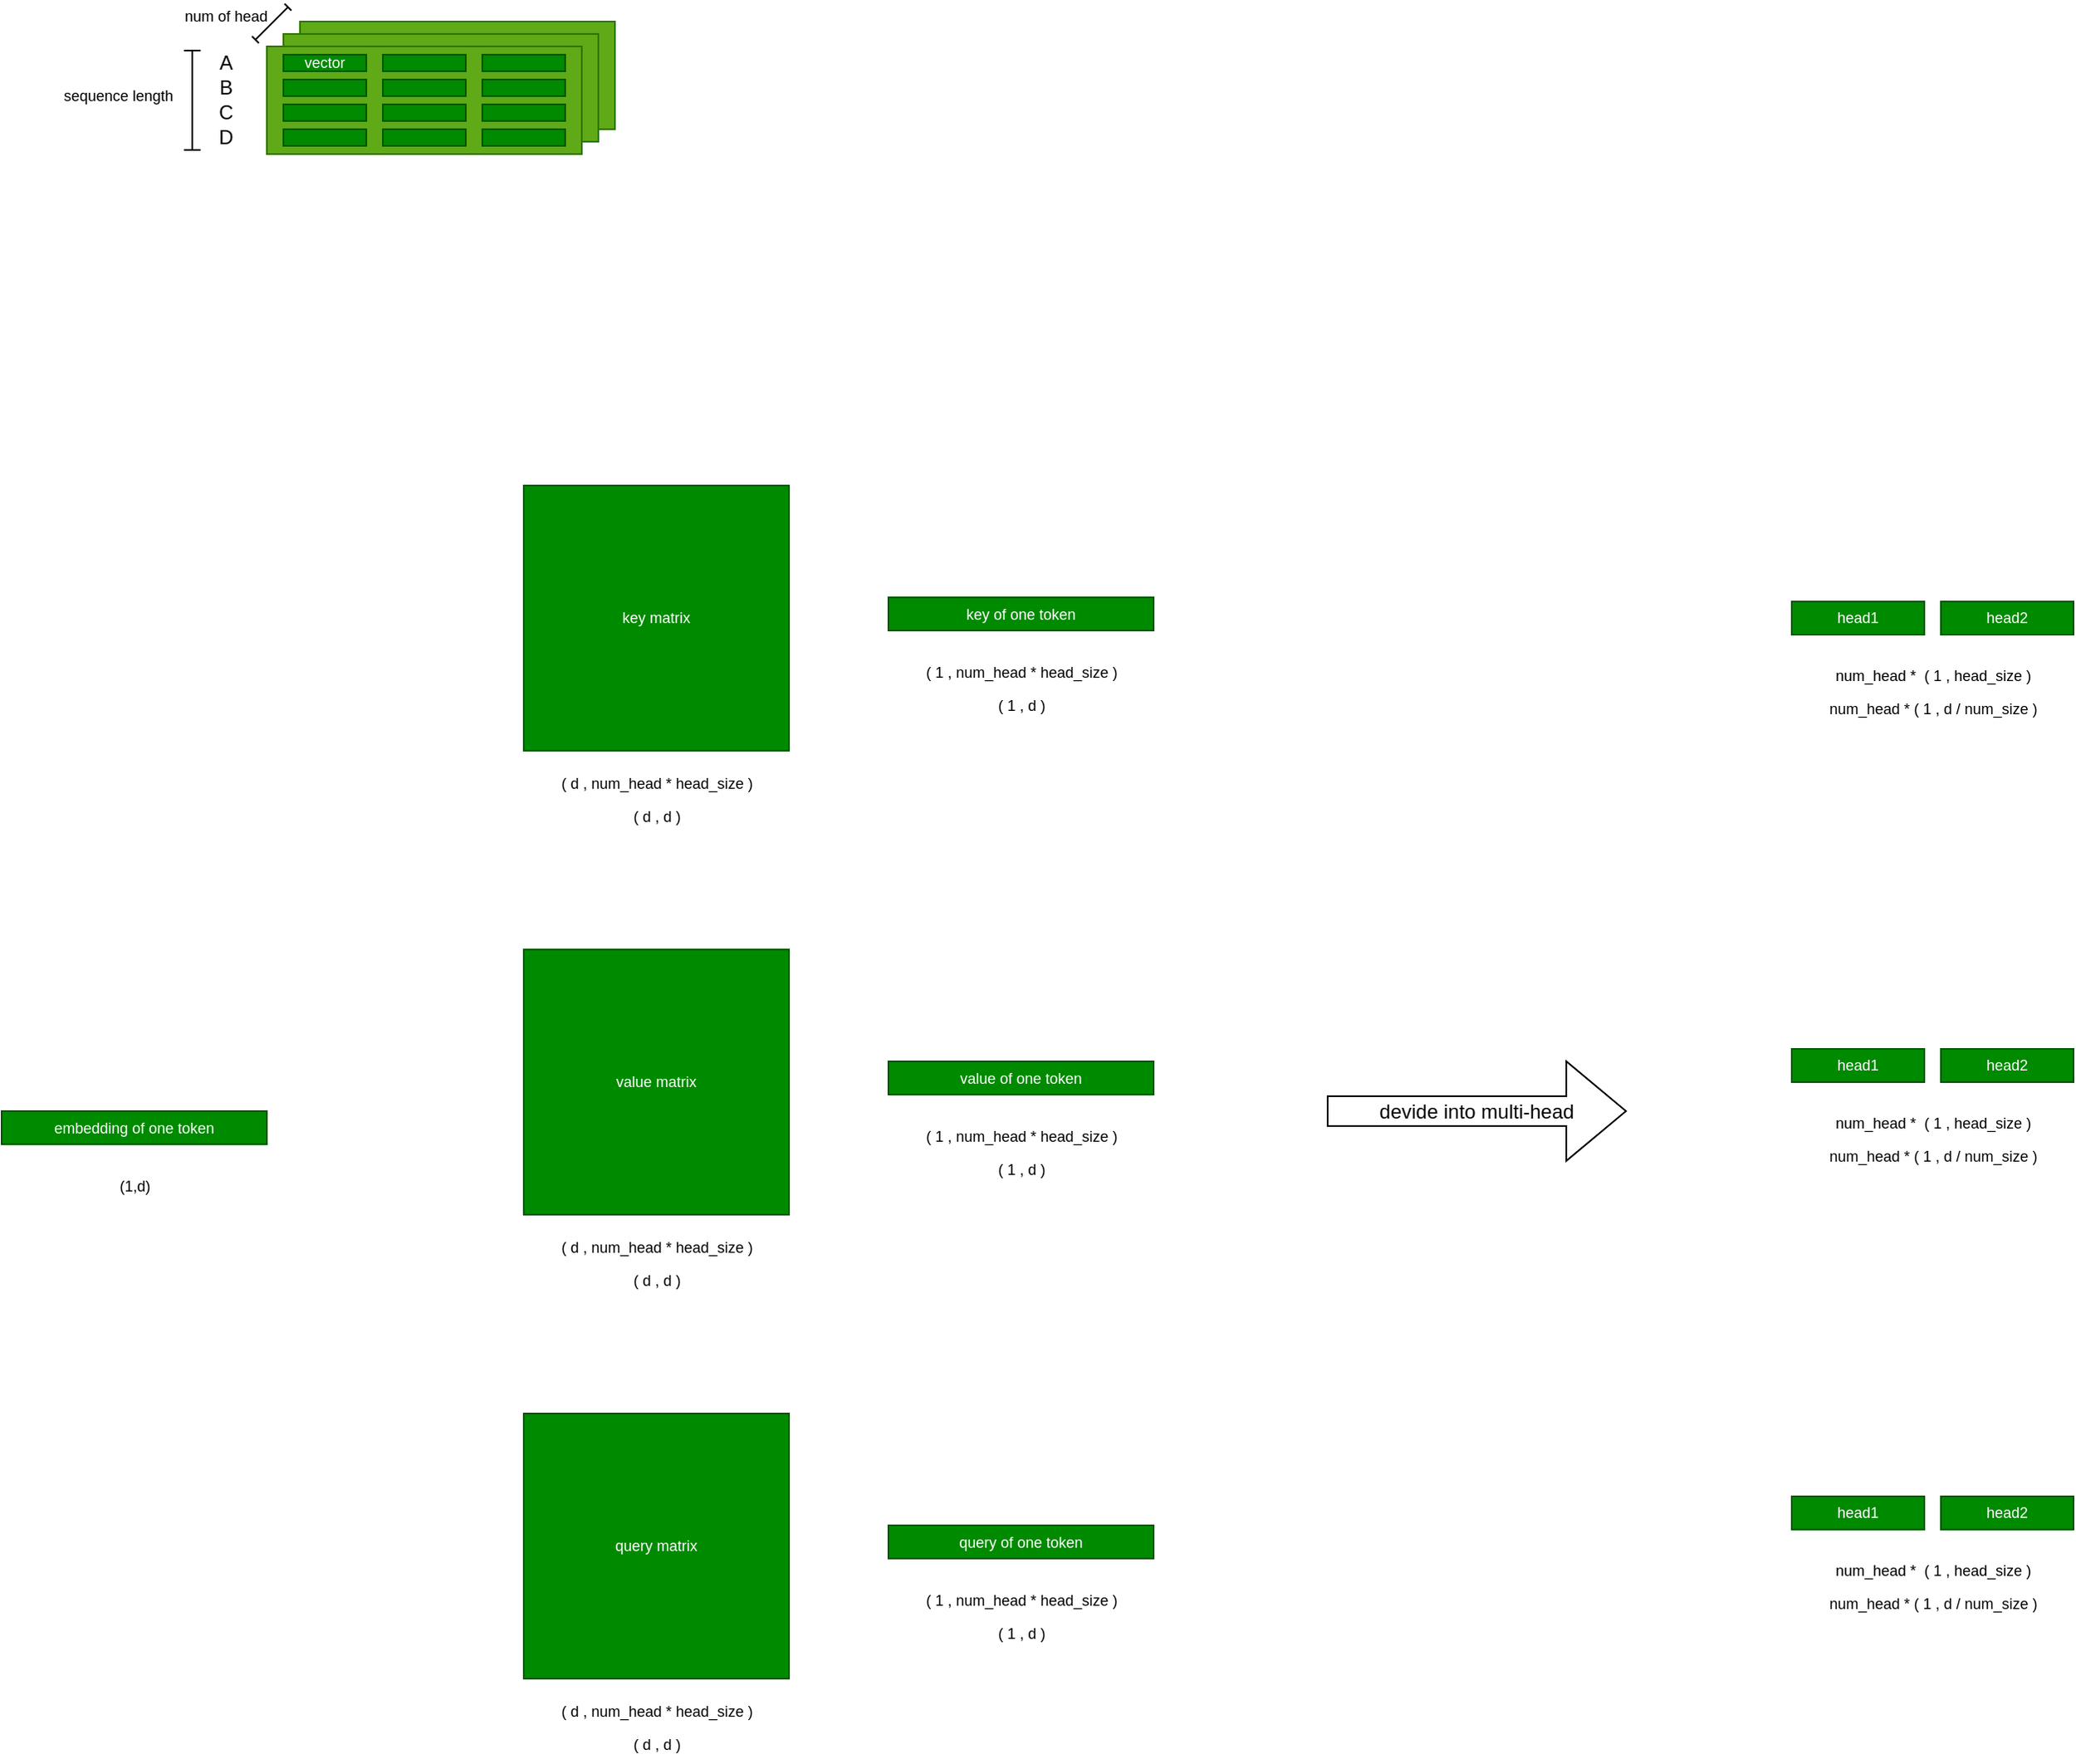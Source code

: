 <mxfile>
    <diagram id="PQkm_Z8xNju6MMOo48rR" name="MHA">
        <mxGraphModel dx="524" dy="466" grid="1" gridSize="10" guides="1" tooltips="1" connect="1" arrows="1" fold="1" page="1" pageScale="1" pageWidth="827" pageHeight="1169" math="0" shadow="0">
            <root>
                <mxCell id="0"/>
                <mxCell id="1" parent="0"/>
                <mxCell id="24" value="" style="rounded=0;whiteSpace=wrap;html=1;fillColor=#60a917;fontColor=#ffffff;strokeColor=#2D7600;" parent="1" vertex="1">
                    <mxGeometry x="220" y="150" width="190" height="65" as="geometry"/>
                </mxCell>
                <mxCell id="23" value="" style="rounded=0;whiteSpace=wrap;html=1;fillColor=#60a917;fontColor=#ffffff;strokeColor=#2D7600;" parent="1" vertex="1">
                    <mxGeometry x="210" y="157.5" width="190" height="65" as="geometry"/>
                </mxCell>
                <mxCell id="2" value="" style="rounded=0;whiteSpace=wrap;html=1;fillColor=#60a917;fontColor=#ffffff;strokeColor=#2D7600;" parent="1" vertex="1">
                    <mxGeometry x="200" y="165" width="190" height="65" as="geometry"/>
                </mxCell>
                <mxCell id="3" value="vector" style="rounded=0;whiteSpace=wrap;html=1;fillColor=#008a00;fontColor=#ffffff;strokeColor=#005700;fontSize=9;" parent="1" vertex="1">
                    <mxGeometry x="210" y="170" width="50" height="10" as="geometry"/>
                </mxCell>
                <mxCell id="4" value="" style="rounded=0;whiteSpace=wrap;html=1;fillColor=#008a00;fontColor=#ffffff;strokeColor=#005700;" parent="1" vertex="1">
                    <mxGeometry x="210" y="185" width="50" height="10" as="geometry"/>
                </mxCell>
                <mxCell id="5" value="" style="rounded=0;whiteSpace=wrap;html=1;fillColor=#008a00;fontColor=#ffffff;strokeColor=#005700;" parent="1" vertex="1">
                    <mxGeometry x="210" y="200" width="50" height="10" as="geometry"/>
                </mxCell>
                <mxCell id="6" value="" style="rounded=0;whiteSpace=wrap;html=1;fillColor=#008a00;fontColor=#ffffff;strokeColor=#005700;" parent="1" vertex="1">
                    <mxGeometry x="210" y="215" width="50" height="10" as="geometry"/>
                </mxCell>
                <mxCell id="7" value="" style="rounded=0;whiteSpace=wrap;html=1;fillColor=#008a00;fontColor=#ffffff;strokeColor=#005700;" parent="1" vertex="1">
                    <mxGeometry x="270" y="170" width="50" height="10" as="geometry"/>
                </mxCell>
                <mxCell id="8" value="" style="rounded=0;whiteSpace=wrap;html=1;fillColor=#008a00;fontColor=#ffffff;strokeColor=#005700;" parent="1" vertex="1">
                    <mxGeometry x="330" y="170" width="50" height="10" as="geometry"/>
                </mxCell>
                <mxCell id="9" value="" style="rounded=0;whiteSpace=wrap;html=1;fillColor=#008a00;fontColor=#ffffff;strokeColor=#005700;" parent="1" vertex="1">
                    <mxGeometry x="270" y="185" width="50" height="10" as="geometry"/>
                </mxCell>
                <mxCell id="10" value="" style="rounded=0;whiteSpace=wrap;html=1;fillColor=#008a00;fontColor=#ffffff;strokeColor=#005700;" parent="1" vertex="1">
                    <mxGeometry x="270" y="200" width="50" height="10" as="geometry"/>
                </mxCell>
                <mxCell id="11" value="" style="rounded=0;whiteSpace=wrap;html=1;fillColor=#008a00;fontColor=#ffffff;strokeColor=#005700;" parent="1" vertex="1">
                    <mxGeometry x="270" y="215" width="50" height="10" as="geometry"/>
                </mxCell>
                <mxCell id="12" value="" style="rounded=0;whiteSpace=wrap;html=1;fillColor=#008a00;fontColor=#ffffff;strokeColor=#005700;" parent="1" vertex="1">
                    <mxGeometry x="330" y="185" width="50" height="10" as="geometry"/>
                </mxCell>
                <mxCell id="13" value="" style="rounded=0;whiteSpace=wrap;html=1;fillColor=#008a00;fontColor=#ffffff;strokeColor=#005700;" parent="1" vertex="1">
                    <mxGeometry x="330" y="200" width="50" height="10" as="geometry"/>
                </mxCell>
                <mxCell id="14" value="" style="rounded=0;whiteSpace=wrap;html=1;fillColor=#008a00;fontColor=#ffffff;strokeColor=#005700;" parent="1" vertex="1">
                    <mxGeometry x="330" y="215" width="50" height="10" as="geometry"/>
                </mxCell>
                <mxCell id="15" value="sequence length" style="text;html=1;align=center;verticalAlign=middle;resizable=0;points=[];autosize=1;strokeColor=none;fillColor=none;fontSize=9;" parent="1" vertex="1">
                    <mxGeometry x="65" y="185" width="90" height="20" as="geometry"/>
                </mxCell>
                <mxCell id="18" value="A" style="text;html=1;align=center;verticalAlign=middle;resizable=0;points=[];autosize=1;strokeColor=none;fillColor=none;" parent="1" vertex="1">
                    <mxGeometry x="160" y="160" width="30" height="30" as="geometry"/>
                </mxCell>
                <mxCell id="20" value="B" style="text;html=1;align=center;verticalAlign=middle;resizable=0;points=[];autosize=1;strokeColor=none;fillColor=none;" parent="1" vertex="1">
                    <mxGeometry x="160" y="175" width="30" height="30" as="geometry"/>
                </mxCell>
                <mxCell id="21" value="C" style="text;html=1;align=center;verticalAlign=middle;resizable=0;points=[];autosize=1;strokeColor=none;fillColor=none;" parent="1" vertex="1">
                    <mxGeometry x="160" y="190" width="30" height="30" as="geometry"/>
                </mxCell>
                <mxCell id="22" value="D" style="text;html=1;align=center;verticalAlign=middle;resizable=0;points=[];autosize=1;strokeColor=none;fillColor=none;" parent="1" vertex="1">
                    <mxGeometry x="160" y="205" width="30" height="30" as="geometry"/>
                </mxCell>
                <mxCell id="28" value="" style="shape=crossbar;whiteSpace=wrap;html=1;rounded=1;direction=south;" parent="1" vertex="1">
                    <mxGeometry x="150" y="167.5" width="10" height="60" as="geometry"/>
                </mxCell>
                <mxCell id="29" value="" style="shape=crossbar;whiteSpace=wrap;html=1;rounded=1;direction=south;rotation=45;" parent="1" vertex="1">
                    <mxGeometry x="200" y="137.26" width="5.86" height="27.74" as="geometry"/>
                </mxCell>
                <mxCell id="30" value="num of head" style="text;html=1;align=center;verticalAlign=middle;resizable=0;points=[];autosize=1;strokeColor=none;fillColor=none;fontSize=9;" parent="1" vertex="1">
                    <mxGeometry x="140" y="137.26" width="70" height="20" as="geometry"/>
                </mxCell>
                <mxCell id="48Z4PR9PSzRH9TsHBaXV-38" value="" style="group" parent="1" vertex="1" connectable="0">
                    <mxGeometry x="340" y="990" width="190" height="210" as="geometry"/>
                </mxCell>
                <mxCell id="48Z4PR9PSzRH9TsHBaXV-39" value="query matrix" style="rounded=0;whiteSpace=wrap;html=1;fillColor=#008a00;fontColor=#ffffff;strokeColor=#005700;fontSize=9;" parent="48Z4PR9PSzRH9TsHBaXV-38" vertex="1">
                    <mxGeometry x="15" width="160" height="160" as="geometry"/>
                </mxCell>
                <mxCell id="48Z4PR9PSzRH9TsHBaXV-40" value="( d , num_head * head_size )" style="text;html=1;align=center;verticalAlign=middle;resizable=0;points=[];autosize=1;strokeColor=none;fillColor=none;fontSize=9;" parent="48Z4PR9PSzRH9TsHBaXV-38" vertex="1">
                    <mxGeometry x="25" y="170" width="140" height="20" as="geometry"/>
                </mxCell>
                <mxCell id="48Z4PR9PSzRH9TsHBaXV-41" value="( d , d )" style="text;html=1;align=center;verticalAlign=middle;resizable=0;points=[];autosize=1;strokeColor=none;fillColor=none;fontSize=9;" parent="48Z4PR9PSzRH9TsHBaXV-38" vertex="1">
                    <mxGeometry x="70" y="190" width="50" height="20" as="geometry"/>
                </mxCell>
                <mxCell id="48Z4PR9PSzRH9TsHBaXV-50" value="" style="group" parent="1" vertex="1" connectable="0">
                    <mxGeometry x="575" y="1057.5" width="160" height="75" as="geometry"/>
                </mxCell>
                <mxCell id="48Z4PR9PSzRH9TsHBaXV-51" value="query of one token" style="rounded=0;whiteSpace=wrap;html=1;fillColor=#008a00;fontColor=#ffffff;strokeColor=#005700;fontSize=9;" parent="48Z4PR9PSzRH9TsHBaXV-50" vertex="1">
                    <mxGeometry width="160" height="20" as="geometry"/>
                </mxCell>
                <mxCell id="48Z4PR9PSzRH9TsHBaXV-52" value="( 1 , d )" style="text;html=1;align=center;verticalAlign=middle;resizable=0;points=[];autosize=1;strokeColor=none;fillColor=none;fontSize=9;" parent="48Z4PR9PSzRH9TsHBaXV-50" vertex="1">
                    <mxGeometry x="55" y="55" width="50" height="20" as="geometry"/>
                </mxCell>
                <mxCell id="48Z4PR9PSzRH9TsHBaXV-53" value="( 1 , num_head * head_size )" style="text;html=1;align=center;verticalAlign=middle;resizable=0;points=[];autosize=1;strokeColor=none;fillColor=none;fontSize=9;" parent="48Z4PR9PSzRH9TsHBaXV-50" vertex="1">
                    <mxGeometry x="10" y="35" width="140" height="20" as="geometry"/>
                </mxCell>
                <mxCell id="48Z4PR9PSzRH9TsHBaXV-54" value="" style="group" parent="1" vertex="1" connectable="0">
                    <mxGeometry x="40" y="807.5" width="160" height="55" as="geometry"/>
                </mxCell>
                <mxCell id="48Z4PR9PSzRH9TsHBaXV-55" value="embedding of one token" style="rounded=0;whiteSpace=wrap;html=1;fillColor=#008a00;fontColor=#ffffff;strokeColor=#005700;fontSize=9;" parent="48Z4PR9PSzRH9TsHBaXV-54" vertex="1">
                    <mxGeometry width="160" height="20" as="geometry"/>
                </mxCell>
                <mxCell id="48Z4PR9PSzRH9TsHBaXV-56" value="(1,d)" style="text;html=1;align=center;verticalAlign=middle;resizable=0;points=[];autosize=1;strokeColor=none;fillColor=none;fontSize=9;" parent="48Z4PR9PSzRH9TsHBaXV-54" vertex="1">
                    <mxGeometry x="60" y="35" width="40" height="20" as="geometry"/>
                </mxCell>
                <mxCell id="Aw5UU5DRIQ5E5-NPyl7w-30" value="" style="group" parent="1" vertex="1" connectable="0">
                    <mxGeometry x="340" y="710" width="190" height="210" as="geometry"/>
                </mxCell>
                <mxCell id="Aw5UU5DRIQ5E5-NPyl7w-31" value="value matrix" style="rounded=0;whiteSpace=wrap;html=1;fillColor=#008a00;fontColor=#ffffff;strokeColor=#005700;fontSize=9;" parent="Aw5UU5DRIQ5E5-NPyl7w-30" vertex="1">
                    <mxGeometry x="15" width="160" height="160" as="geometry"/>
                </mxCell>
                <mxCell id="Aw5UU5DRIQ5E5-NPyl7w-32" value="( d , num_head * head_size )" style="text;html=1;align=center;verticalAlign=middle;resizable=0;points=[];autosize=1;strokeColor=none;fillColor=none;fontSize=9;" parent="Aw5UU5DRIQ5E5-NPyl7w-30" vertex="1">
                    <mxGeometry x="25" y="170" width="140" height="20" as="geometry"/>
                </mxCell>
                <mxCell id="Aw5UU5DRIQ5E5-NPyl7w-33" value="( d , d )" style="text;html=1;align=center;verticalAlign=middle;resizable=0;points=[];autosize=1;strokeColor=none;fillColor=none;fontSize=9;" parent="Aw5UU5DRIQ5E5-NPyl7w-30" vertex="1">
                    <mxGeometry x="70" y="190" width="50" height="20" as="geometry"/>
                </mxCell>
                <mxCell id="Aw5UU5DRIQ5E5-NPyl7w-34" value="" style="group" parent="1" vertex="1" connectable="0">
                    <mxGeometry x="575" y="777.5" width="160" height="75" as="geometry"/>
                </mxCell>
                <mxCell id="Aw5UU5DRIQ5E5-NPyl7w-35" value="value of one token" style="rounded=0;whiteSpace=wrap;html=1;fillColor=#008a00;fontColor=#ffffff;strokeColor=#005700;fontSize=9;" parent="Aw5UU5DRIQ5E5-NPyl7w-34" vertex="1">
                    <mxGeometry width="160" height="20" as="geometry"/>
                </mxCell>
                <mxCell id="Aw5UU5DRIQ5E5-NPyl7w-36" value="( 1 , d )" style="text;html=1;align=center;verticalAlign=middle;resizable=0;points=[];autosize=1;strokeColor=none;fillColor=none;fontSize=9;" parent="Aw5UU5DRIQ5E5-NPyl7w-34" vertex="1">
                    <mxGeometry x="55" y="55" width="50" height="20" as="geometry"/>
                </mxCell>
                <mxCell id="Aw5UU5DRIQ5E5-NPyl7w-37" value="( 1 , num_head * head_size )" style="text;html=1;align=center;verticalAlign=middle;resizable=0;points=[];autosize=1;strokeColor=none;fillColor=none;fontSize=9;" parent="Aw5UU5DRIQ5E5-NPyl7w-34" vertex="1">
                    <mxGeometry x="10" y="35" width="140" height="20" as="geometry"/>
                </mxCell>
                <mxCell id="Aw5UU5DRIQ5E5-NPyl7w-38" value="" style="group" parent="1" vertex="1" connectable="0">
                    <mxGeometry x="340" y="430" width="190" height="210" as="geometry"/>
                </mxCell>
                <mxCell id="Aw5UU5DRIQ5E5-NPyl7w-39" value="key matrix" style="rounded=0;whiteSpace=wrap;html=1;fillColor=#008a00;fontColor=#ffffff;strokeColor=#005700;fontSize=9;" parent="Aw5UU5DRIQ5E5-NPyl7w-38" vertex="1">
                    <mxGeometry x="15" width="160" height="160" as="geometry"/>
                </mxCell>
                <mxCell id="Aw5UU5DRIQ5E5-NPyl7w-40" value="( d , num_head * head_size )" style="text;html=1;align=center;verticalAlign=middle;resizable=0;points=[];autosize=1;strokeColor=none;fillColor=none;fontSize=9;" parent="Aw5UU5DRIQ5E5-NPyl7w-38" vertex="1">
                    <mxGeometry x="25" y="170" width="140" height="20" as="geometry"/>
                </mxCell>
                <mxCell id="Aw5UU5DRIQ5E5-NPyl7w-41" value="( d , d )" style="text;html=1;align=center;verticalAlign=middle;resizable=0;points=[];autosize=1;strokeColor=none;fillColor=none;fontSize=9;" parent="Aw5UU5DRIQ5E5-NPyl7w-38" vertex="1">
                    <mxGeometry x="70" y="190" width="50" height="20" as="geometry"/>
                </mxCell>
                <mxCell id="Aw5UU5DRIQ5E5-NPyl7w-42" value="" style="group" parent="1" vertex="1" connectable="0">
                    <mxGeometry x="575" y="497.5" width="160" height="75" as="geometry"/>
                </mxCell>
                <mxCell id="Aw5UU5DRIQ5E5-NPyl7w-43" value="key of one token" style="rounded=0;whiteSpace=wrap;html=1;fillColor=#008a00;fontColor=#ffffff;strokeColor=#005700;fontSize=9;" parent="Aw5UU5DRIQ5E5-NPyl7w-42" vertex="1">
                    <mxGeometry width="160" height="20" as="geometry"/>
                </mxCell>
                <mxCell id="Aw5UU5DRIQ5E5-NPyl7w-44" value="( 1 , d )" style="text;html=1;align=center;verticalAlign=middle;resizable=0;points=[];autosize=1;strokeColor=none;fillColor=none;fontSize=9;" parent="Aw5UU5DRIQ5E5-NPyl7w-42" vertex="1">
                    <mxGeometry x="55" y="55" width="50" height="20" as="geometry"/>
                </mxCell>
                <mxCell id="Aw5UU5DRIQ5E5-NPyl7w-45" value="( 1 , num_head * head_size )" style="text;html=1;align=center;verticalAlign=middle;resizable=0;points=[];autosize=1;strokeColor=none;fillColor=none;fontSize=9;" parent="Aw5UU5DRIQ5E5-NPyl7w-42" vertex="1">
                    <mxGeometry x="10" y="35" width="140" height="20" as="geometry"/>
                </mxCell>
                <mxCell id="Aw5UU5DRIQ5E5-NPyl7w-48" value="devide into multi-head" style="shape=singleArrow;whiteSpace=wrap;html=1;" parent="1" vertex="1">
                    <mxGeometry x="840" y="777.5" width="180" height="60" as="geometry"/>
                </mxCell>
                <mxCell id="Aw5UU5DRIQ5E5-NPyl7w-49" value="" style="group" parent="1" vertex="1" connectable="0">
                    <mxGeometry x="1120" y="500" width="170" height="75" as="geometry"/>
                </mxCell>
                <mxCell id="Aw5UU5DRIQ5E5-NPyl7w-50" value="head1" style="rounded=0;whiteSpace=wrap;html=1;fillColor=#008a00;fontColor=#ffffff;strokeColor=#005700;fontSize=9;" parent="Aw5UU5DRIQ5E5-NPyl7w-49" vertex="1">
                    <mxGeometry width="80" height="20" as="geometry"/>
                </mxCell>
                <mxCell id="Aw5UU5DRIQ5E5-NPyl7w-51" value="num_head * ( 1 , d / num_size )" style="text;html=1;align=center;verticalAlign=middle;resizable=0;points=[];autosize=1;strokeColor=none;fillColor=none;fontSize=9;" parent="Aw5UU5DRIQ5E5-NPyl7w-49" vertex="1">
                    <mxGeometry x="10" y="55" width="150" height="20" as="geometry"/>
                </mxCell>
                <mxCell id="Aw5UU5DRIQ5E5-NPyl7w-52" value="num_head *&amp;nbsp; ( 1 , head_size )" style="text;html=1;align=center;verticalAlign=middle;resizable=0;points=[];autosize=1;strokeColor=none;fillColor=none;fontSize=9;" parent="Aw5UU5DRIQ5E5-NPyl7w-49" vertex="1">
                    <mxGeometry x="15" y="35" width="140" height="20" as="geometry"/>
                </mxCell>
                <mxCell id="Aw5UU5DRIQ5E5-NPyl7w-53" value="head2" style="rounded=0;whiteSpace=wrap;html=1;fillColor=#008a00;fontColor=#ffffff;strokeColor=#005700;fontSize=9;" parent="Aw5UU5DRIQ5E5-NPyl7w-49" vertex="1">
                    <mxGeometry x="90" width="80" height="20" as="geometry"/>
                </mxCell>
                <mxCell id="Aw5UU5DRIQ5E5-NPyl7w-54" value="" style="group" parent="1" vertex="1" connectable="0">
                    <mxGeometry x="1120" y="770" width="170" height="75" as="geometry"/>
                </mxCell>
                <mxCell id="Aw5UU5DRIQ5E5-NPyl7w-55" value="head1" style="rounded=0;whiteSpace=wrap;html=1;fillColor=#008a00;fontColor=#ffffff;strokeColor=#005700;fontSize=9;" parent="Aw5UU5DRIQ5E5-NPyl7w-54" vertex="1">
                    <mxGeometry width="80" height="20" as="geometry"/>
                </mxCell>
                <mxCell id="Aw5UU5DRIQ5E5-NPyl7w-56" value="num_head * ( 1 , d / num_size )" style="text;html=1;align=center;verticalAlign=middle;resizable=0;points=[];autosize=1;strokeColor=none;fillColor=none;fontSize=9;" parent="Aw5UU5DRIQ5E5-NPyl7w-54" vertex="1">
                    <mxGeometry x="10" y="55" width="150" height="20" as="geometry"/>
                </mxCell>
                <mxCell id="Aw5UU5DRIQ5E5-NPyl7w-57" value="num_head *&amp;nbsp; ( 1 , head_size )" style="text;html=1;align=center;verticalAlign=middle;resizable=0;points=[];autosize=1;strokeColor=none;fillColor=none;fontSize=9;" parent="Aw5UU5DRIQ5E5-NPyl7w-54" vertex="1">
                    <mxGeometry x="15" y="35" width="140" height="20" as="geometry"/>
                </mxCell>
                <mxCell id="Aw5UU5DRIQ5E5-NPyl7w-58" value="head2" style="rounded=0;whiteSpace=wrap;html=1;fillColor=#008a00;fontColor=#ffffff;strokeColor=#005700;fontSize=9;" parent="Aw5UU5DRIQ5E5-NPyl7w-54" vertex="1">
                    <mxGeometry x="90" width="80" height="20" as="geometry"/>
                </mxCell>
                <mxCell id="Aw5UU5DRIQ5E5-NPyl7w-59" value="" style="group" parent="1" vertex="1" connectable="0">
                    <mxGeometry x="1120" y="1040" width="170" height="75" as="geometry"/>
                </mxCell>
                <mxCell id="Aw5UU5DRIQ5E5-NPyl7w-60" value="head1" style="rounded=0;whiteSpace=wrap;html=1;fillColor=#008a00;fontColor=#ffffff;strokeColor=#005700;fontSize=9;" parent="Aw5UU5DRIQ5E5-NPyl7w-59" vertex="1">
                    <mxGeometry width="80" height="20" as="geometry"/>
                </mxCell>
                <mxCell id="Aw5UU5DRIQ5E5-NPyl7w-61" value="num_head * ( 1 , d / num_size )" style="text;html=1;align=center;verticalAlign=middle;resizable=0;points=[];autosize=1;strokeColor=none;fillColor=none;fontSize=9;" parent="Aw5UU5DRIQ5E5-NPyl7w-59" vertex="1">
                    <mxGeometry x="10" y="55" width="150" height="20" as="geometry"/>
                </mxCell>
                <mxCell id="Aw5UU5DRIQ5E5-NPyl7w-62" value="num_head *&amp;nbsp; ( 1 , head_size )" style="text;html=1;align=center;verticalAlign=middle;resizable=0;points=[];autosize=1;strokeColor=none;fillColor=none;fontSize=9;" parent="Aw5UU5DRIQ5E5-NPyl7w-59" vertex="1">
                    <mxGeometry x="15" y="35" width="140" height="20" as="geometry"/>
                </mxCell>
                <mxCell id="Aw5UU5DRIQ5E5-NPyl7w-63" value="head2" style="rounded=0;whiteSpace=wrap;html=1;fillColor=#008a00;fontColor=#ffffff;strokeColor=#005700;fontSize=9;" parent="Aw5UU5DRIQ5E5-NPyl7w-59" vertex="1">
                    <mxGeometry x="90" width="80" height="20" as="geometry"/>
                </mxCell>
            </root>
        </mxGraphModel>
    </diagram>
    <diagram id="gLPEupRLkroFJUi7iQ2N" name="GQA">
        <mxGraphModel dx="524" dy="466" grid="1" gridSize="10" guides="1" tooltips="1" connect="1" arrows="1" fold="1" page="1" pageScale="1" pageWidth="827" pageHeight="1169" math="0" shadow="0">
            <root>
                <mxCell id="0"/>
                <mxCell id="1" parent="0"/>
                <mxCell id="bSD-Y_1db5gp3y5uP0RW-18" value="" style="group" parent="1" vertex="1" connectable="0">
                    <mxGeometry x="310" y="120" width="190" height="210" as="geometry"/>
                </mxCell>
                <mxCell id="bSD-Y_1db5gp3y5uP0RW-4" value="key matrix" style="rounded=0;whiteSpace=wrap;html=1;fillColor=#008a00;fontColor=#ffffff;strokeColor=#005700;fontSize=9;" parent="bSD-Y_1db5gp3y5uP0RW-18" vertex="1">
                    <mxGeometry x="55" width="80" height="160" as="geometry"/>
                </mxCell>
                <mxCell id="bSD-Y_1db5gp3y5uP0RW-5" value="( d , num_group * head_size )" style="text;html=1;align=center;verticalAlign=middle;resizable=0;points=[];autosize=1;strokeColor=none;fillColor=none;fontSize=9;" parent="bSD-Y_1db5gp3y5uP0RW-18" vertex="1">
                    <mxGeometry x="25" y="170" width="140" height="20" as="geometry"/>
                </mxCell>
                <mxCell id="bSD-Y_1db5gp3y5uP0RW-7" value="( d , d * num_group / num_head )" style="text;html=1;align=center;verticalAlign=middle;resizable=0;points=[];autosize=1;strokeColor=none;fillColor=none;fontSize=9;" parent="bSD-Y_1db5gp3y5uP0RW-18" vertex="1">
                    <mxGeometry x="15" y="190" width="160" height="20" as="geometry"/>
                </mxCell>
                <mxCell id="bSD-Y_1db5gp3y5uP0RW-21" value="" style="group" parent="1" vertex="1" connectable="0">
                    <mxGeometry x="310" y="370" width="190" height="210" as="geometry"/>
                </mxCell>
                <mxCell id="bSD-Y_1db5gp3y5uP0RW-22" value="value matrix" style="rounded=0;whiteSpace=wrap;html=1;fillColor=#008a00;fontColor=#ffffff;strokeColor=#005700;fontSize=9;" parent="bSD-Y_1db5gp3y5uP0RW-21" vertex="1">
                    <mxGeometry x="55" width="80" height="160" as="geometry"/>
                </mxCell>
                <mxCell id="bSD-Y_1db5gp3y5uP0RW-23" value="( d ,&amp;nbsp;&lt;span style=&quot;color: rgb(0, 0, 0);&quot;&gt;num_group * head_size&lt;/span&gt;&amp;nbsp;)" style="text;html=1;align=center;verticalAlign=middle;resizable=0;points=[];autosize=1;strokeColor=none;fillColor=none;fontSize=9;" parent="bSD-Y_1db5gp3y5uP0RW-21" vertex="1">
                    <mxGeometry x="25" y="170" width="140" height="20" as="geometry"/>
                </mxCell>
                <mxCell id="bSD-Y_1db5gp3y5uP0RW-24" value="( d ,&amp;nbsp;&lt;span style=&quot;color: rgb(0, 0, 0);&quot;&gt;d * num_group / num_head&lt;/span&gt;&amp;nbsp;)" style="text;html=1;align=center;verticalAlign=middle;resizable=0;points=[];autosize=1;strokeColor=none;fillColor=none;fontSize=9;" parent="bSD-Y_1db5gp3y5uP0RW-21" vertex="1">
                    <mxGeometry x="15" y="190" width="160" height="20" as="geometry"/>
                </mxCell>
                <mxCell id="bSD-Y_1db5gp3y5uP0RW-33" value="" style="group" parent="1" vertex="1" connectable="0">
                    <mxGeometry x="310" y="630" width="190" height="210" as="geometry"/>
                </mxCell>
                <mxCell id="bSD-Y_1db5gp3y5uP0RW-30" value="query matrix" style="rounded=0;whiteSpace=wrap;html=1;fillColor=#008a00;fontColor=#ffffff;strokeColor=#005700;fontSize=9;" parent="bSD-Y_1db5gp3y5uP0RW-33" vertex="1">
                    <mxGeometry x="15" width="160" height="160" as="geometry"/>
                </mxCell>
                <mxCell id="bSD-Y_1db5gp3y5uP0RW-31" value="( d , num_head * head_size )" style="text;html=1;align=center;verticalAlign=middle;resizable=0;points=[];autosize=1;strokeColor=none;fillColor=none;fontSize=9;" parent="bSD-Y_1db5gp3y5uP0RW-33" vertex="1">
                    <mxGeometry x="25" y="170" width="140" height="20" as="geometry"/>
                </mxCell>
                <mxCell id="bSD-Y_1db5gp3y5uP0RW-32" value="( d , d )" style="text;html=1;align=center;verticalAlign=middle;resizable=0;points=[];autosize=1;strokeColor=none;fillColor=none;fontSize=9;" parent="bSD-Y_1db5gp3y5uP0RW-33" vertex="1">
                    <mxGeometry x="70" y="190" width="50" height="20" as="geometry"/>
                </mxCell>
                <mxCell id="bSD-Y_1db5gp3y5uP0RW-37" value="" style="group" parent="1" vertex="1" connectable="0">
                    <mxGeometry x="530" y="180" width="190" height="75" as="geometry"/>
                </mxCell>
                <mxCell id="bSD-Y_1db5gp3y5uP0RW-3" value="key of one token" style="rounded=0;whiteSpace=wrap;html=1;fillColor=#008a00;fontColor=#ffffff;strokeColor=#005700;fontSize=9;" parent="bSD-Y_1db5gp3y5uP0RW-37" vertex="1">
                    <mxGeometry x="55" width="80" height="20" as="geometry"/>
                </mxCell>
                <mxCell id="bSD-Y_1db5gp3y5uP0RW-8" value="( 1 ,&amp;nbsp;&lt;span style=&quot;color: rgb(0, 0, 0);&quot;&gt;d * num_group / num_head&lt;/span&gt;&amp;nbsp;)" style="text;html=1;align=center;verticalAlign=middle;resizable=0;points=[];autosize=1;strokeColor=none;fillColor=none;fontSize=9;" parent="bSD-Y_1db5gp3y5uP0RW-37" vertex="1">
                    <mxGeometry x="15" y="55" width="160" height="20" as="geometry"/>
                </mxCell>
                <mxCell id="bSD-Y_1db5gp3y5uP0RW-35" value="( 1 ,&amp;nbsp;&lt;span style=&quot;color: rgb(0, 0, 0);&quot;&gt;num_group * head_size&lt;/span&gt;&amp;nbsp;)" style="text;html=1;align=center;verticalAlign=middle;resizable=0;points=[];autosize=1;strokeColor=none;fillColor=none;fontSize=9;" parent="bSD-Y_1db5gp3y5uP0RW-37" vertex="1">
                    <mxGeometry x="25" y="35" width="140" height="20" as="geometry"/>
                </mxCell>
                <mxCell id="bSD-Y_1db5gp3y5uP0RW-38" value="" style="group" parent="1" vertex="1" connectable="0">
                    <mxGeometry x="530" y="430" width="190" height="75" as="geometry"/>
                </mxCell>
                <mxCell id="bSD-Y_1db5gp3y5uP0RW-39" value="value of one token" style="rounded=0;whiteSpace=wrap;html=1;fillColor=#008a00;fontColor=#ffffff;strokeColor=#005700;fontSize=9;" parent="bSD-Y_1db5gp3y5uP0RW-38" vertex="1">
                    <mxGeometry x="55" width="80" height="20" as="geometry"/>
                </mxCell>
                <mxCell id="bSD-Y_1db5gp3y5uP0RW-40" value="( 1 ,&amp;nbsp;&lt;span style=&quot;color: rgb(0, 0, 0);&quot;&gt;d * num_group / num_head&lt;/span&gt;&amp;nbsp;)" style="text;html=1;align=center;verticalAlign=middle;resizable=0;points=[];autosize=1;strokeColor=none;fillColor=none;fontSize=9;" parent="bSD-Y_1db5gp3y5uP0RW-38" vertex="1">
                    <mxGeometry x="15" y="55" width="160" height="20" as="geometry"/>
                </mxCell>
                <mxCell id="bSD-Y_1db5gp3y5uP0RW-41" value="( 1 ,&amp;nbsp;&lt;span style=&quot;color: rgb(0, 0, 0);&quot;&gt;num_group * head_size&lt;/span&gt;&amp;nbsp;)" style="text;html=1;align=center;verticalAlign=middle;resizable=0;points=[];autosize=1;strokeColor=none;fillColor=none;fontSize=9;" parent="bSD-Y_1db5gp3y5uP0RW-38" vertex="1">
                    <mxGeometry x="25" y="35" width="140" height="20" as="geometry"/>
                </mxCell>
                <mxCell id="bSD-Y_1db5gp3y5uP0RW-48" value="" style="group" parent="1" vertex="1" connectable="0">
                    <mxGeometry x="545" y="697.5" width="160" height="75" as="geometry"/>
                </mxCell>
                <mxCell id="bSD-Y_1db5gp3y5uP0RW-44" value="query of one token" style="rounded=0;whiteSpace=wrap;html=1;fillColor=#008a00;fontColor=#ffffff;strokeColor=#005700;fontSize=9;" parent="bSD-Y_1db5gp3y5uP0RW-48" vertex="1">
                    <mxGeometry width="160" height="20" as="geometry"/>
                </mxCell>
                <mxCell id="bSD-Y_1db5gp3y5uP0RW-45" value="( 1 , d )" style="text;html=1;align=center;verticalAlign=middle;resizable=0;points=[];autosize=1;strokeColor=none;fillColor=none;fontSize=9;" parent="bSD-Y_1db5gp3y5uP0RW-48" vertex="1">
                    <mxGeometry x="55" y="55" width="50" height="20" as="geometry"/>
                </mxCell>
                <mxCell id="bSD-Y_1db5gp3y5uP0RW-46" value="( 1 , num_head * head_size )" style="text;html=1;align=center;verticalAlign=middle;resizable=0;points=[];autosize=1;strokeColor=none;fillColor=none;fontSize=9;" parent="bSD-Y_1db5gp3y5uP0RW-48" vertex="1">
                    <mxGeometry x="10" y="35" width="140" height="20" as="geometry"/>
                </mxCell>
                <mxCell id="bSD-Y_1db5gp3y5uP0RW-49" value="" style="group" parent="1" vertex="1" connectable="0">
                    <mxGeometry x="10" y="447.5" width="160" height="55" as="geometry"/>
                </mxCell>
                <mxCell id="bSD-Y_1db5gp3y5uP0RW-1" value="embedding of one token" style="rounded=0;whiteSpace=wrap;html=1;fillColor=#008a00;fontColor=#ffffff;strokeColor=#005700;fontSize=9;" parent="bSD-Y_1db5gp3y5uP0RW-49" vertex="1">
                    <mxGeometry width="160" height="20" as="geometry"/>
                </mxCell>
                <mxCell id="bSD-Y_1db5gp3y5uP0RW-2" value="(1,d)" style="text;html=1;align=center;verticalAlign=middle;resizable=0;points=[];autosize=1;strokeColor=none;fillColor=none;fontSize=9;" parent="bSD-Y_1db5gp3y5uP0RW-49" vertex="1">
                    <mxGeometry x="60" y="35" width="40" height="20" as="geometry"/>
                </mxCell>
            </root>
        </mxGraphModel>
    </diagram>
    <diagram id="94Mdhr5nRz3oIhFNQH71" name="MLA">
        <mxGraphModel dx="524" dy="466" grid="1" gridSize="10" guides="1" tooltips="1" connect="1" arrows="1" fold="1" page="1" pageScale="1" pageWidth="827" pageHeight="1169" math="0" shadow="0">
            <root>
                <mxCell id="0"/>
                <mxCell id="1" parent="0"/>
                <mxCell id="waBXIaDbH0AGQHeEETOf-25" value="" style="group" parent="1" vertex="1" connectable="0">
                    <mxGeometry x="10" y="447.5" width="160" height="55" as="geometry"/>
                </mxCell>
                <mxCell id="waBXIaDbH0AGQHeEETOf-26" value="embedding of one token" style="rounded=0;whiteSpace=wrap;html=1;fillColor=#008a00;fontColor=#ffffff;strokeColor=#005700;fontSize=9;" parent="waBXIaDbH0AGQHeEETOf-25" vertex="1">
                    <mxGeometry width="160" height="20" as="geometry"/>
                </mxCell>
                <mxCell id="waBXIaDbH0AGQHeEETOf-27" value="(1,d)" style="text;html=1;align=center;verticalAlign=middle;resizable=0;points=[];autosize=1;strokeColor=none;fillColor=none;fontSize=9;" parent="waBXIaDbH0AGQHeEETOf-25" vertex="1">
                    <mxGeometry x="60" y="35" width="40" height="20" as="geometry"/>
                </mxCell>
                <mxCell id="6y7yOScQGX3Fliall1ef-2" value="" style="group" parent="1" vertex="1" connectable="0">
                    <mxGeometry x="230" y="250" width="60" height="190" as="geometry"/>
                </mxCell>
                <mxCell id="waBXIaDbH0AGQHeEETOf-2" value="&lt;font style=&quot;color: rgb(255, 255, 255);&quot;&gt;low rank&amp;nbsp;&lt;/font&gt;&lt;div&gt;&lt;font style=&quot;color: rgb(255, 255, 255);&quot;&gt;projection matrix&lt;/font&gt;&lt;/div&gt;" style="rounded=0;whiteSpace=wrap;html=1;fillColor=#008a00;fontColor=#ffffff;strokeColor=#005700;fontSize=9;container=0;" parent="6y7yOScQGX3Fliall1ef-2" vertex="1">
                    <mxGeometry x="7.5" width="45" height="160" as="geometry"/>
                </mxCell>
                <mxCell id="waBXIaDbH0AGQHeEETOf-3" value="( d , d_c )" style="text;html=1;align=center;verticalAlign=middle;resizable=0;points=[];autosize=1;strokeColor=none;fillColor=none;fontSize=9;container=0;" parent="6y7yOScQGX3Fliall1ef-2" vertex="1">
                    <mxGeometry y="170" width="60" height="20" as="geometry"/>
                </mxCell>
                <mxCell id="waBXIaDbH0AGQHeEETOf-14" value="one token" style="rounded=0;whiteSpace=wrap;html=1;fillColor=#008a00;fontColor=#ffffff;strokeColor=#005700;fontSize=9;" parent="1" vertex="1">
                    <mxGeometry x="337.5" y="322.5" width="45" height="20" as="geometry"/>
                </mxCell>
                <mxCell id="waBXIaDbH0AGQHeEETOf-16" value="( 1 ,&amp;nbsp;&lt;span style=&quot;color: rgb(0, 0, 0);&quot;&gt;d_c&lt;/span&gt;&amp;nbsp;)" style="text;html=1;align=center;verticalAlign=middle;resizable=0;points=[];autosize=1;strokeColor=none;fillColor=none;fontSize=9;" parent="1" vertex="1">
                    <mxGeometry x="330" y="347.5" width="60" height="20" as="geometry"/>
                </mxCell>
            </root>
        </mxGraphModel>
    </diagram>
</mxfile>